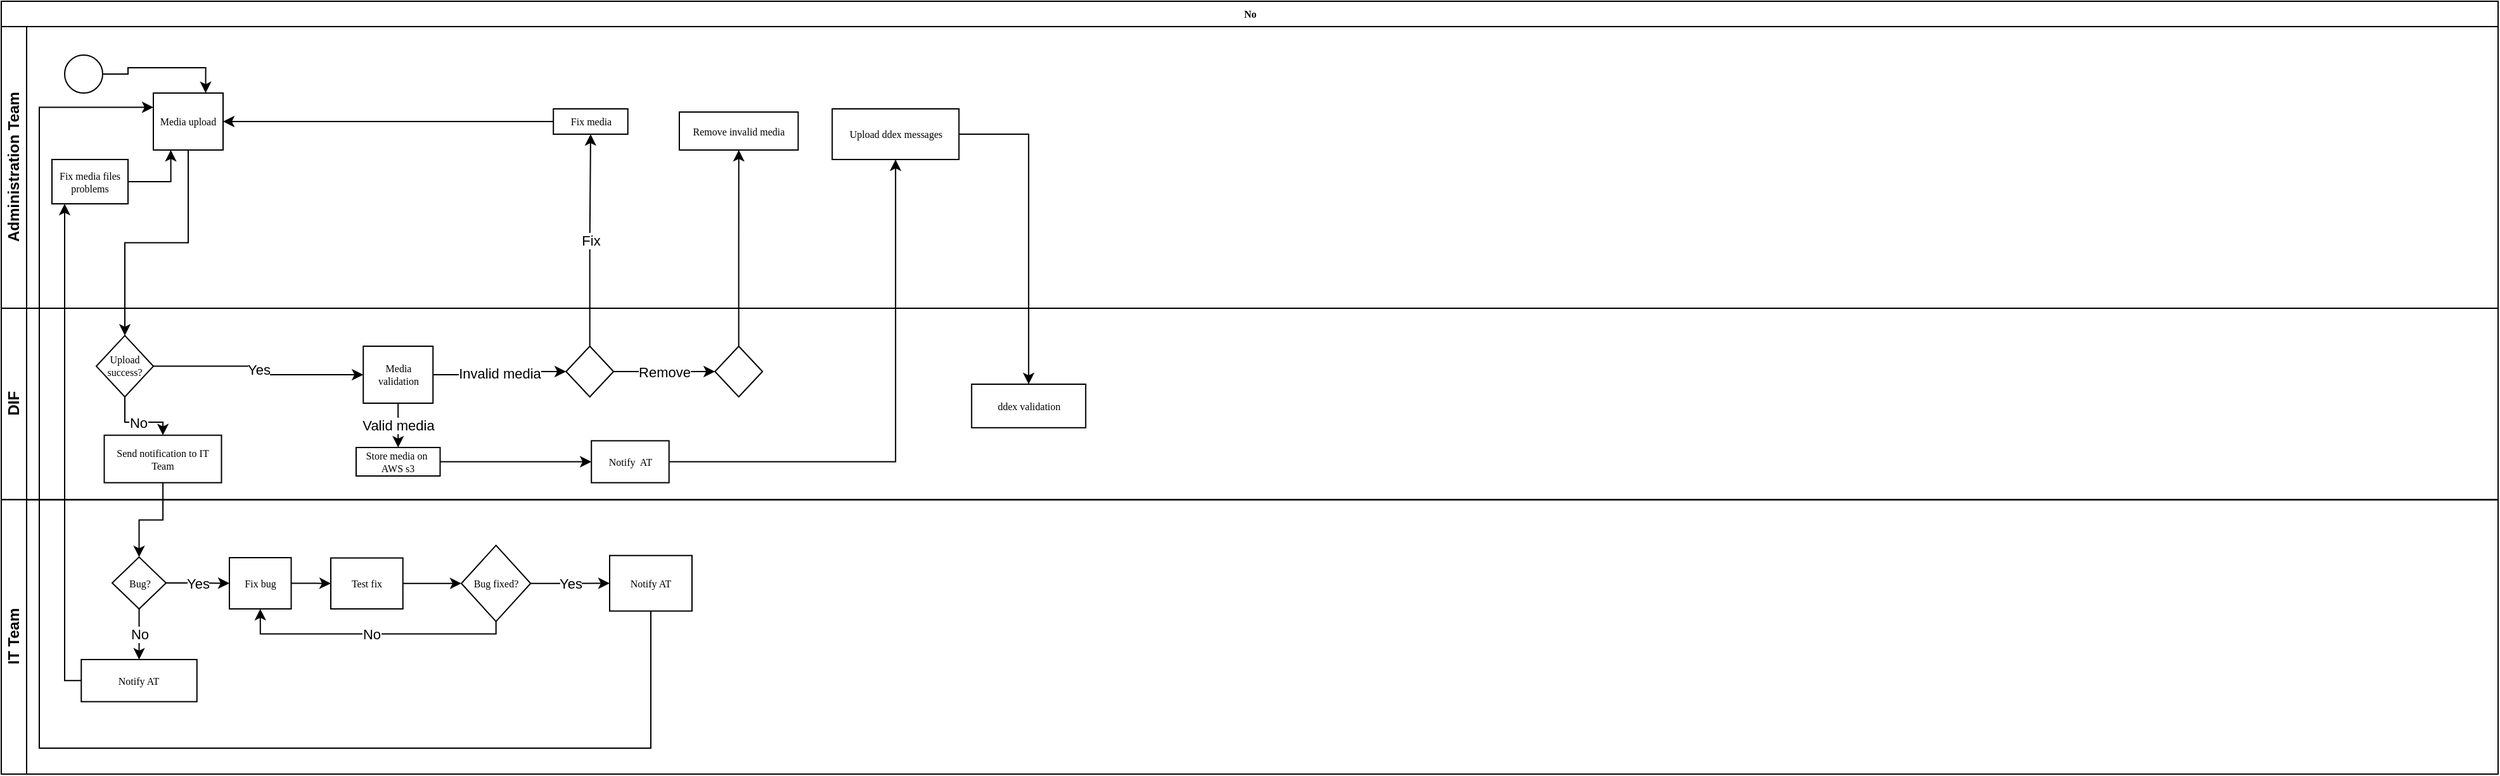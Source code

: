 <mxfile version="16.6.4" type="github">
  <diagram name="Page-1" id="c7488fd3-1785-93aa-aadb-54a6760d102a">
    <mxGraphModel dx="1550" dy="773" grid="1" gridSize="10" guides="1" tooltips="1" connect="1" arrows="1" fold="1" page="1" pageScale="1" pageWidth="1100" pageHeight="850" background="none" math="0" shadow="0">
      <root>
        <mxCell id="0" />
        <mxCell id="1" parent="0" />
        <mxCell id="2b4e8129b02d487f-1" value="No" style="swimlane;html=1;childLayout=stackLayout;horizontal=1;startSize=20;horizontalStack=0;rounded=0;shadow=0;labelBackgroundColor=none;strokeWidth=1;fontFamily=Verdana;fontSize=8;align=center;" parent="1" vertex="1">
          <mxGeometry x="180" y="70" width="1970" height="610.47" as="geometry" />
        </mxCell>
        <mxCell id="2b4e8129b02d487f-2" value="Administration Team" style="swimlane;html=1;startSize=20;horizontal=0;" parent="2b4e8129b02d487f-1" vertex="1">
          <mxGeometry y="20" width="1970" height="222.5" as="geometry" />
        </mxCell>
        <mxCell id="RD1c6bpZKIXP-rnLT6YF-59" style="edgeStyle=orthogonalEdgeStyle;rounded=0;orthogonalLoop=1;jettySize=auto;html=1;entryX=0.75;entryY=0;entryDx=0;entryDy=0;" edge="1" parent="2b4e8129b02d487f-2" source="2b4e8129b02d487f-5" target="RD1c6bpZKIXP-rnLT6YF-2">
          <mxGeometry relative="1" as="geometry" />
        </mxCell>
        <mxCell id="2b4e8129b02d487f-5" value="" style="ellipse;whiteSpace=wrap;html=1;rounded=0;shadow=0;labelBackgroundColor=none;strokeWidth=1;fontFamily=Verdana;fontSize=8;align=center;" parent="2b4e8129b02d487f-2" vertex="1">
          <mxGeometry x="50" y="22.5" width="30" height="30" as="geometry" />
        </mxCell>
        <mxCell id="RD1c6bpZKIXP-rnLT6YF-2" value="Media upload" style="whiteSpace=wrap;html=1;fontSize=8;fontFamily=Verdana;rounded=0;shadow=0;labelBackgroundColor=none;strokeWidth=1;" vertex="1" parent="2b4e8129b02d487f-2">
          <mxGeometry x="120" y="52.5" width="55" height="45" as="geometry" />
        </mxCell>
        <mxCell id="RD1c6bpZKIXP-rnLT6YF-17" style="edgeStyle=orthogonalEdgeStyle;rounded=0;orthogonalLoop=1;jettySize=auto;html=1;entryX=1;entryY=0.5;entryDx=0;entryDy=0;" edge="1" parent="2b4e8129b02d487f-2" source="RD1c6bpZKIXP-rnLT6YF-15" target="RD1c6bpZKIXP-rnLT6YF-2">
          <mxGeometry relative="1" as="geometry" />
        </mxCell>
        <mxCell id="RD1c6bpZKIXP-rnLT6YF-15" value="Fix media" style="whiteSpace=wrap;html=1;fontSize=8;fontFamily=Verdana;rounded=0;shadow=0;labelBackgroundColor=none;strokeWidth=1;" vertex="1" parent="2b4e8129b02d487f-2">
          <mxGeometry x="435.62" y="65" width="58.75" height="20" as="geometry" />
        </mxCell>
        <mxCell id="RD1c6bpZKIXP-rnLT6YF-18" value="Remove invalid media" style="whiteSpace=wrap;html=1;fontSize=8;fontFamily=Verdana;rounded=0;shadow=0;labelBackgroundColor=none;strokeWidth=1;" vertex="1" parent="2b4e8129b02d487f-2">
          <mxGeometry x="535" y="67.5" width="93.75" height="30" as="geometry" />
        </mxCell>
        <mxCell id="RD1c6bpZKIXP-rnLT6YF-24" value="Upload ddex messages" style="whiteSpace=wrap;html=1;fontSize=8;fontFamily=Verdana;rounded=0;shadow=0;labelBackgroundColor=none;strokeWidth=1;" vertex="1" parent="2b4e8129b02d487f-2">
          <mxGeometry x="655.62" y="65" width="100.01" height="40" as="geometry" />
        </mxCell>
        <mxCell id="RD1c6bpZKIXP-rnLT6YF-55" style="edgeStyle=orthogonalEdgeStyle;rounded=0;orthogonalLoop=1;jettySize=auto;html=1;entryX=0.25;entryY=1;entryDx=0;entryDy=0;" edge="1" parent="2b4e8129b02d487f-2" source="RD1c6bpZKIXP-rnLT6YF-53" target="RD1c6bpZKIXP-rnLT6YF-2">
          <mxGeometry relative="1" as="geometry" />
        </mxCell>
        <mxCell id="RD1c6bpZKIXP-rnLT6YF-53" value="Fix media files problems" style="whiteSpace=wrap;html=1;fontSize=8;fontFamily=Verdana;rounded=0;shadow=0;labelBackgroundColor=none;strokeWidth=1;" vertex="1" parent="2b4e8129b02d487f-2">
          <mxGeometry x="40" y="105" width="60.01" height="35" as="geometry" />
        </mxCell>
        <mxCell id="2b4e8129b02d487f-3" value="DIF" style="swimlane;html=1;startSize=20;horizontal=0;" parent="2b4e8129b02d487f-1" vertex="1">
          <mxGeometry y="242.5" width="1970" height="151.25" as="geometry" />
        </mxCell>
        <mxCell id="RD1c6bpZKIXP-rnLT6YF-13" value="Remove" style="edgeStyle=orthogonalEdgeStyle;rounded=0;orthogonalLoop=1;jettySize=auto;html=1;" edge="1" parent="2b4e8129b02d487f-3" source="RD1c6bpZKIXP-rnLT6YF-6" target="RD1c6bpZKIXP-rnLT6YF-12">
          <mxGeometry relative="1" as="geometry" />
        </mxCell>
        <mxCell id="RD1c6bpZKIXP-rnLT6YF-6" value="" style="rhombus;whiteSpace=wrap;html=1;fontSize=8;fontFamily=Verdana;rounded=0;shadow=0;labelBackgroundColor=none;strokeWidth=1;" vertex="1" parent="2b4e8129b02d487f-3">
          <mxGeometry x="445.62" y="30" width="37.5" height="40" as="geometry" />
        </mxCell>
        <mxCell id="RD1c6bpZKIXP-rnLT6YF-12" value="" style="rhombus;whiteSpace=wrap;html=1;fontSize=8;fontFamily=Verdana;rounded=0;shadow=0;labelBackgroundColor=none;strokeWidth=1;" vertex="1" parent="2b4e8129b02d487f-3">
          <mxGeometry x="563.12" y="30" width="37.5" height="40" as="geometry" />
        </mxCell>
        <mxCell id="RD1c6bpZKIXP-rnLT6YF-23" value="" style="edgeStyle=orthogonalEdgeStyle;rounded=0;orthogonalLoop=1;jettySize=auto;html=1;" edge="1" parent="2b4e8129b02d487f-3" source="RD1c6bpZKIXP-rnLT6YF-20" target="RD1c6bpZKIXP-rnLT6YF-22">
          <mxGeometry relative="1" as="geometry" />
        </mxCell>
        <mxCell id="RD1c6bpZKIXP-rnLT6YF-20" value="Store media on&amp;nbsp; AWS s3" style="whiteSpace=wrap;html=1;fontSize=8;fontFamily=Verdana;rounded=0;shadow=0;labelBackgroundColor=none;strokeWidth=1;" vertex="1" parent="2b4e8129b02d487f-3">
          <mxGeometry x="280" y="110" width="66.25" height="22.5" as="geometry" />
        </mxCell>
        <mxCell id="RD1c6bpZKIXP-rnLT6YF-22" value="Notify&amp;nbsp; AT" style="whiteSpace=wrap;html=1;fontSize=8;fontFamily=Verdana;rounded=0;shadow=0;labelBackgroundColor=none;strokeWidth=1;" vertex="1" parent="2b4e8129b02d487f-3">
          <mxGeometry x="465.62" y="104.69" width="61.25" height="33.12" as="geometry" />
        </mxCell>
        <mxCell id="RD1c6bpZKIXP-rnLT6YF-26" value="ddex validation" style="whiteSpace=wrap;html=1;fontSize=8;fontFamily=Verdana;rounded=0;shadow=0;labelBackgroundColor=none;strokeWidth=1;" vertex="1" parent="2b4e8129b02d487f-3">
          <mxGeometry x="765.62" y="60" width="90.01" height="34.38" as="geometry" />
        </mxCell>
        <mxCell id="RD1c6bpZKIXP-rnLT6YF-35" value="Yes" style="edgeStyle=orthogonalEdgeStyle;rounded=0;orthogonalLoop=1;jettySize=auto;html=1;" edge="1" parent="2b4e8129b02d487f-3" source="RD1c6bpZKIXP-rnLT6YF-33" target="RD1c6bpZKIXP-rnLT6YF-4">
          <mxGeometry relative="1" as="geometry" />
        </mxCell>
        <mxCell id="RD1c6bpZKIXP-rnLT6YF-33" value="Upload success?" style="rhombus;whiteSpace=wrap;html=1;fontSize=8;fontFamily=Verdana;rounded=0;shadow=0;labelBackgroundColor=none;strokeWidth=1;" vertex="1" parent="2b4e8129b02d487f-3">
          <mxGeometry x="75" y="21.57" width="45" height="48.43" as="geometry" />
        </mxCell>
        <mxCell id="RD1c6bpZKIXP-rnLT6YF-4" value="Media validation" style="whiteSpace=wrap;html=1;fontSize=8;fontFamily=Verdana;rounded=0;shadow=0;labelBackgroundColor=none;strokeWidth=1;" vertex="1" parent="2b4e8129b02d487f-3">
          <mxGeometry x="285.63" y="30" width="55" height="45" as="geometry" />
        </mxCell>
        <mxCell id="RD1c6bpZKIXP-rnLT6YF-7" value="Invalid media" style="edgeStyle=orthogonalEdgeStyle;rounded=0;orthogonalLoop=1;jettySize=auto;html=1;" edge="1" parent="2b4e8129b02d487f-3" source="RD1c6bpZKIXP-rnLT6YF-4" target="RD1c6bpZKIXP-rnLT6YF-6">
          <mxGeometry relative="1" as="geometry" />
        </mxCell>
        <mxCell id="RD1c6bpZKIXP-rnLT6YF-21" value="Valid media" style="edgeStyle=orthogonalEdgeStyle;rounded=0;orthogonalLoop=1;jettySize=auto;html=1;" edge="1" parent="2b4e8129b02d487f-3" source="RD1c6bpZKIXP-rnLT6YF-4" target="RD1c6bpZKIXP-rnLT6YF-20">
          <mxGeometry relative="1" as="geometry" />
        </mxCell>
        <mxCell id="RD1c6bpZKIXP-rnLT6YF-36" value="Send notification to IT Team" style="whiteSpace=wrap;html=1;fontSize=8;fontFamily=Verdana;rounded=0;shadow=0;labelBackgroundColor=none;strokeWidth=1;" vertex="1" parent="2b4e8129b02d487f-3">
          <mxGeometry x="81.25" y="100.31" width="92.5" height="37.5" as="geometry" />
        </mxCell>
        <mxCell id="RD1c6bpZKIXP-rnLT6YF-37" value="No" style="edgeStyle=orthogonalEdgeStyle;rounded=0;orthogonalLoop=1;jettySize=auto;html=1;" edge="1" parent="2b4e8129b02d487f-3" source="RD1c6bpZKIXP-rnLT6YF-33" target="RD1c6bpZKIXP-rnLT6YF-36">
          <mxGeometry relative="1" as="geometry" />
        </mxCell>
        <mxCell id="RD1c6bpZKIXP-rnLT6YF-16" value="Fix" style="edgeStyle=orthogonalEdgeStyle;rounded=0;orthogonalLoop=1;jettySize=auto;html=1;" edge="1" parent="2b4e8129b02d487f-1" source="RD1c6bpZKIXP-rnLT6YF-6" target="RD1c6bpZKIXP-rnLT6YF-15">
          <mxGeometry relative="1" as="geometry" />
        </mxCell>
        <mxCell id="RD1c6bpZKIXP-rnLT6YF-19" value="" style="edgeStyle=orthogonalEdgeStyle;rounded=0;orthogonalLoop=1;jettySize=auto;html=1;" edge="1" parent="2b4e8129b02d487f-1" source="RD1c6bpZKIXP-rnLT6YF-12" target="RD1c6bpZKIXP-rnLT6YF-18">
          <mxGeometry relative="1" as="geometry" />
        </mxCell>
        <mxCell id="RD1c6bpZKIXP-rnLT6YF-25" value="" style="edgeStyle=orthogonalEdgeStyle;rounded=0;orthogonalLoop=1;jettySize=auto;html=1;" edge="1" parent="2b4e8129b02d487f-1" source="RD1c6bpZKIXP-rnLT6YF-22" target="RD1c6bpZKIXP-rnLT6YF-24">
          <mxGeometry relative="1" as="geometry" />
        </mxCell>
        <mxCell id="RD1c6bpZKIXP-rnLT6YF-27" value="" style="edgeStyle=orthogonalEdgeStyle;rounded=0;orthogonalLoop=1;jettySize=auto;html=1;" edge="1" parent="2b4e8129b02d487f-1" source="RD1c6bpZKIXP-rnLT6YF-24" target="RD1c6bpZKIXP-rnLT6YF-26">
          <mxGeometry relative="1" as="geometry" />
        </mxCell>
        <mxCell id="2b4e8129b02d487f-4" value="IT Team" style="swimlane;html=1;startSize=20;horizontal=0;" parent="2b4e8129b02d487f-1" vertex="1">
          <mxGeometry y="393.75" width="1970" height="216.72" as="geometry" />
        </mxCell>
        <mxCell id="RD1c6bpZKIXP-rnLT6YF-40" value="Fix bug" style="whiteSpace=wrap;html=1;fontSize=8;fontFamily=Verdana;rounded=0;shadow=0;labelBackgroundColor=none;strokeWidth=1;" vertex="1" parent="2b4e8129b02d487f-4">
          <mxGeometry x="180" y="45.78" width="48.75" height="40.47" as="geometry" />
        </mxCell>
        <mxCell id="RD1c6bpZKIXP-rnLT6YF-44" value="Test fix" style="whiteSpace=wrap;html=1;fontSize=8;fontFamily=Verdana;rounded=0;shadow=0;labelBackgroundColor=none;strokeWidth=1;" vertex="1" parent="2b4e8129b02d487f-4">
          <mxGeometry x="260" y="46.01" width="56.88" height="40.24" as="geometry" />
        </mxCell>
        <mxCell id="RD1c6bpZKIXP-rnLT6YF-45" value="" style="edgeStyle=orthogonalEdgeStyle;rounded=0;orthogonalLoop=1;jettySize=auto;html=1;" edge="1" parent="2b4e8129b02d487f-4" source="RD1c6bpZKIXP-rnLT6YF-40" target="RD1c6bpZKIXP-rnLT6YF-44">
          <mxGeometry relative="1" as="geometry" />
        </mxCell>
        <mxCell id="RD1c6bpZKIXP-rnLT6YF-49" value="Yes" style="edgeStyle=orthogonalEdgeStyle;rounded=0;orthogonalLoop=1;jettySize=auto;html=1;" edge="1" parent="2b4e8129b02d487f-4" source="RD1c6bpZKIXP-rnLT6YF-46" target="RD1c6bpZKIXP-rnLT6YF-48">
          <mxGeometry relative="1" as="geometry" />
        </mxCell>
        <mxCell id="RD1c6bpZKIXP-rnLT6YF-57" value="No" style="edgeStyle=orthogonalEdgeStyle;rounded=0;orthogonalLoop=1;jettySize=auto;html=1;entryX=0.5;entryY=1;entryDx=0;entryDy=0;" edge="1" parent="2b4e8129b02d487f-4" source="RD1c6bpZKIXP-rnLT6YF-46" target="RD1c6bpZKIXP-rnLT6YF-40">
          <mxGeometry relative="1" as="geometry">
            <Array as="points">
              <mxPoint x="390" y="106" />
              <mxPoint x="204" y="106" />
            </Array>
          </mxGeometry>
        </mxCell>
        <mxCell id="RD1c6bpZKIXP-rnLT6YF-46" value="Bug fixed?" style="rhombus;whiteSpace=wrap;html=1;fontSize=8;fontFamily=Verdana;rounded=0;shadow=0;labelBackgroundColor=none;strokeWidth=1;" vertex="1" parent="2b4e8129b02d487f-4">
          <mxGeometry x="363" y="36.07" width="54.68" height="60.12" as="geometry" />
        </mxCell>
        <mxCell id="RD1c6bpZKIXP-rnLT6YF-47" value="" style="edgeStyle=orthogonalEdgeStyle;rounded=0;orthogonalLoop=1;jettySize=auto;html=1;" edge="1" parent="2b4e8129b02d487f-4" source="RD1c6bpZKIXP-rnLT6YF-44" target="RD1c6bpZKIXP-rnLT6YF-46">
          <mxGeometry relative="1" as="geometry" />
        </mxCell>
        <mxCell id="RD1c6bpZKIXP-rnLT6YF-48" value="Notify AT" style="whiteSpace=wrap;html=1;fontSize=8;fontFamily=Verdana;rounded=0;shadow=0;labelBackgroundColor=none;strokeWidth=1;" vertex="1" parent="2b4e8129b02d487f-4">
          <mxGeometry x="480" y="44.08" width="64.98" height="43.87" as="geometry" />
        </mxCell>
        <mxCell id="RD1c6bpZKIXP-rnLT6YF-50" value="Notify AT" style="rounded=0;whiteSpace=wrap;html=1;fontSize=8;fontFamily=Verdana;shadow=0;labelBackgroundColor=none;strokeWidth=1;" vertex="1" parent="2b4e8129b02d487f-4">
          <mxGeometry x="63.13" y="126.25" width="91.25" height="33.28" as="geometry" />
        </mxCell>
        <mxCell id="RD1c6bpZKIXP-rnLT6YF-34" value="" style="edgeStyle=orthogonalEdgeStyle;rounded=0;orthogonalLoop=1;jettySize=auto;html=1;" edge="1" parent="2b4e8129b02d487f-1" source="RD1c6bpZKIXP-rnLT6YF-2" target="RD1c6bpZKIXP-rnLT6YF-33">
          <mxGeometry relative="1" as="geometry" />
        </mxCell>
        <mxCell id="RD1c6bpZKIXP-rnLT6YF-54" value="" style="edgeStyle=orthogonalEdgeStyle;rounded=0;orthogonalLoop=1;jettySize=auto;html=1;" edge="1" parent="2b4e8129b02d487f-1" source="RD1c6bpZKIXP-rnLT6YF-50" target="RD1c6bpZKIXP-rnLT6YF-53">
          <mxGeometry relative="1" as="geometry">
            <Array as="points">
              <mxPoint x="50" y="537" />
            </Array>
          </mxGeometry>
        </mxCell>
        <mxCell id="RD1c6bpZKIXP-rnLT6YF-58" style="edgeStyle=orthogonalEdgeStyle;rounded=0;orthogonalLoop=1;jettySize=auto;html=1;entryX=0;entryY=0.25;entryDx=0;entryDy=0;" edge="1" parent="2b4e8129b02d487f-1" source="RD1c6bpZKIXP-rnLT6YF-48" target="RD1c6bpZKIXP-rnLT6YF-2">
          <mxGeometry relative="1" as="geometry">
            <Array as="points">
              <mxPoint x="513" y="590" />
              <mxPoint x="30" y="590" />
              <mxPoint x="30" y="84" />
            </Array>
          </mxGeometry>
        </mxCell>
        <mxCell id="RD1c6bpZKIXP-rnLT6YF-41" value="Yes" style="edgeStyle=orthogonalEdgeStyle;rounded=0;orthogonalLoop=1;jettySize=auto;html=1;" edge="1" parent="1" source="RD1c6bpZKIXP-rnLT6YF-38" target="RD1c6bpZKIXP-rnLT6YF-40">
          <mxGeometry relative="1" as="geometry" />
        </mxCell>
        <mxCell id="RD1c6bpZKIXP-rnLT6YF-51" value="No" style="edgeStyle=orthogonalEdgeStyle;rounded=0;orthogonalLoop=1;jettySize=auto;html=1;" edge="1" parent="1" source="RD1c6bpZKIXP-rnLT6YF-38" target="RD1c6bpZKIXP-rnLT6YF-50">
          <mxGeometry relative="1" as="geometry" />
        </mxCell>
        <mxCell id="RD1c6bpZKIXP-rnLT6YF-38" value="Bug?" style="rhombus;whiteSpace=wrap;html=1;fontSize=8;fontFamily=Verdana;rounded=0;shadow=0;labelBackgroundColor=none;strokeWidth=1;" vertex="1" parent="1">
          <mxGeometry x="267.5" y="509.06" width="42.5" height="40.94" as="geometry" />
        </mxCell>
        <mxCell id="RD1c6bpZKIXP-rnLT6YF-39" value="" style="edgeStyle=orthogonalEdgeStyle;rounded=0;orthogonalLoop=1;jettySize=auto;html=1;" edge="1" parent="1" source="RD1c6bpZKIXP-rnLT6YF-36" target="RD1c6bpZKIXP-rnLT6YF-38">
          <mxGeometry relative="1" as="geometry" />
        </mxCell>
      </root>
    </mxGraphModel>
  </diagram>
</mxfile>
